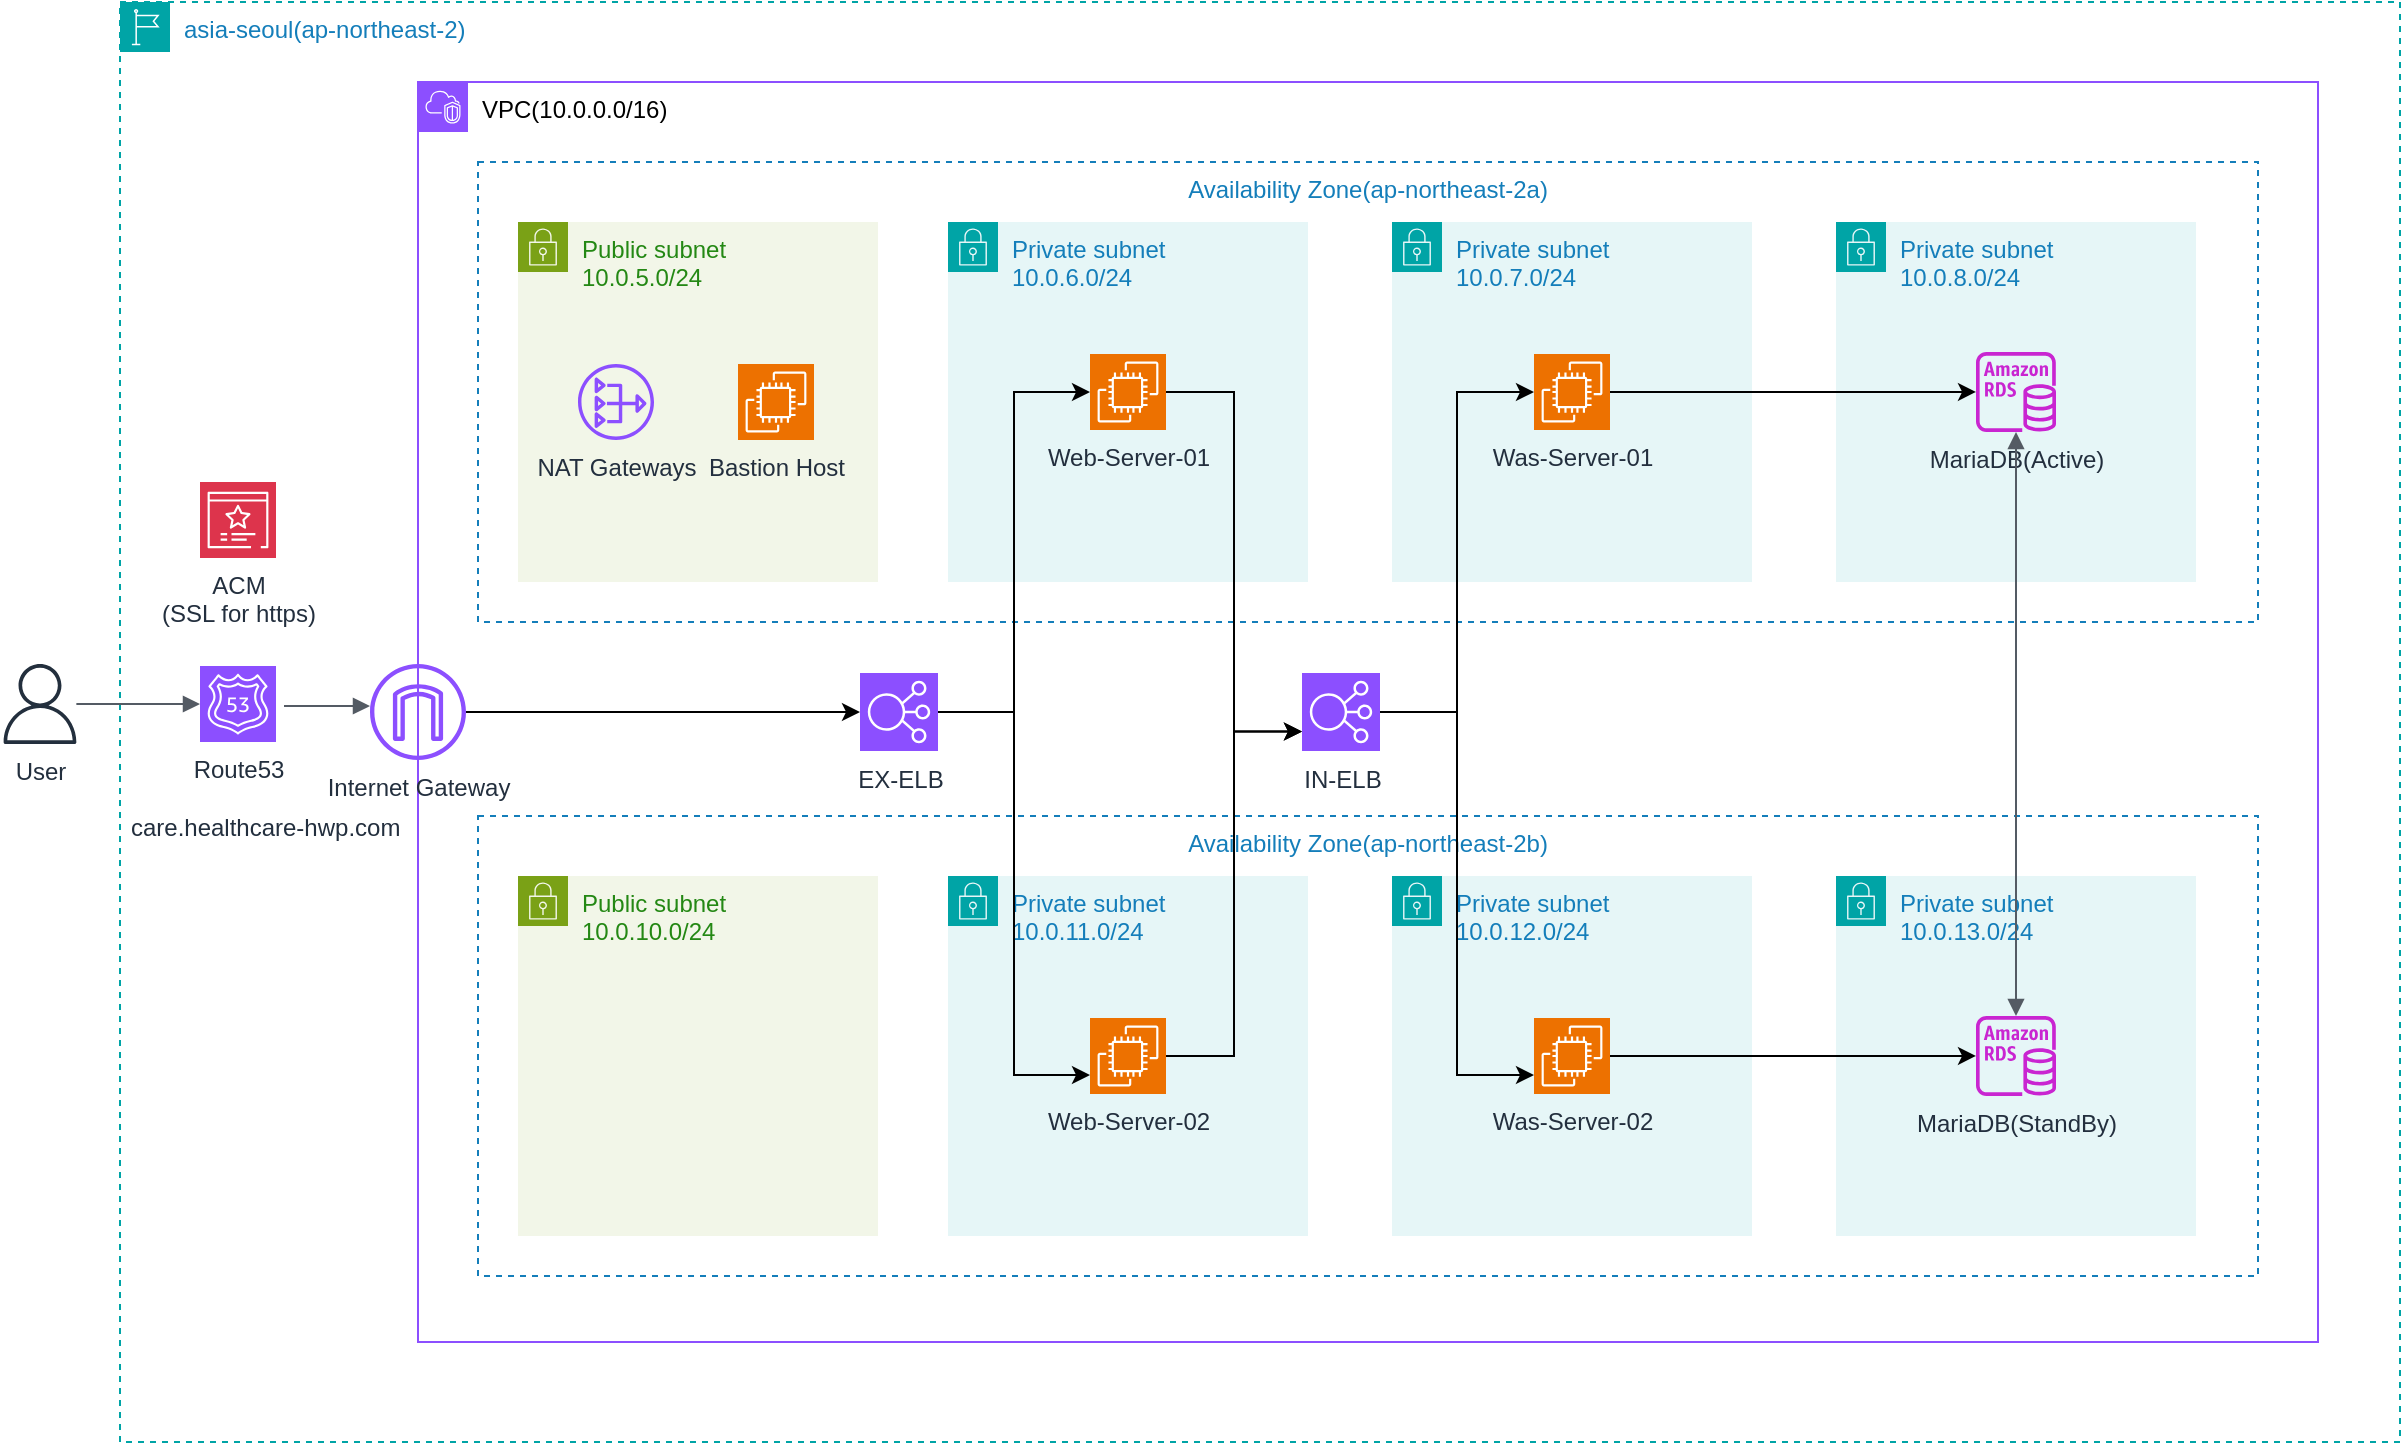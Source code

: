 <mxfile version="22.1.15" type="github">
  <diagram id="Ht1M8jgEwFfnCIfOTk4-" name="Page-1">
    <mxGraphModel dx="1434" dy="1573" grid="1" gridSize="10" guides="1" tooltips="1" connect="1" arrows="1" fold="1" page="1" pageScale="1" pageWidth="1169" pageHeight="827" math="0" shadow="0">
      <root>
        <mxCell id="0" />
        <mxCell id="1" parent="0" />
        <mxCell id="SSHrPmbD5YyF9d5csQY0-1" value="asia-seoul(ap-northeast-2)" style="points=[[0,0],[0.25,0],[0.5,0],[0.75,0],[1,0],[1,0.25],[1,0.5],[1,0.75],[1,1],[0.75,1],[0.5,1],[0.25,1],[0,1],[0,0.75],[0,0.5],[0,0.25]];outlineConnect=0;gradientColor=none;html=1;whiteSpace=wrap;fontSize=12;fontStyle=0;container=1;pointerEvents=0;collapsible=0;recursiveResize=0;shape=mxgraph.aws4.group;grIcon=mxgraph.aws4.group_region;strokeColor=#00A4A6;fillColor=none;verticalAlign=top;align=left;spacingLeft=30;fontColor=#147EBA;dashed=1;" vertex="1" parent="1">
          <mxGeometry x="70" y="-810" width="1140" height="720" as="geometry" />
        </mxCell>
        <mxCell id="SSHrPmbD5YyF9d5csQY0-2" value="&lt;font color=&quot;#000000&quot;&gt;VPC(10.0.0.0/16)&lt;/font&gt;" style="points=[[0,0],[0.25,0],[0.5,0],[0.75,0],[1,0],[1,0.25],[1,0.5],[1,0.75],[1,1],[0.75,1],[0.5,1],[0.25,1],[0,1],[0,0.75],[0,0.5],[0,0.25]];outlineConnect=0;gradientColor=none;html=1;whiteSpace=wrap;fontSize=12;fontStyle=0;container=1;pointerEvents=0;collapsible=0;recursiveResize=0;shape=mxgraph.aws4.group;grIcon=mxgraph.aws4.group_vpc2;strokeColor=#8C4FFF;fillColor=none;verticalAlign=top;align=left;spacingLeft=30;fontColor=#AAB7B8;dashed=0;" vertex="1" parent="SSHrPmbD5YyF9d5csQY0-1">
          <mxGeometry x="149" y="40" width="950" height="630" as="geometry" />
        </mxCell>
        <mxCell id="SSHrPmbD5YyF9d5csQY0-10" value="Availability Zone(ap-northeast-2a)" style="fillColor=none;strokeColor=#147EBA;dashed=1;verticalAlign=top;fontStyle=0;fontColor=#147EBA;whiteSpace=wrap;html=1;" vertex="1" parent="SSHrPmbD5YyF9d5csQY0-2">
          <mxGeometry x="30" y="40" width="890" height="230" as="geometry" />
        </mxCell>
        <mxCell id="SSHrPmbD5YyF9d5csQY0-11" value="Availability Zone(ap-northeast-2b)" style="fillColor=none;strokeColor=#147EBA;dashed=1;verticalAlign=top;fontStyle=0;fontColor=#147EBA;whiteSpace=wrap;html=1;" vertex="1" parent="SSHrPmbD5YyF9d5csQY0-2">
          <mxGeometry x="30" y="367" width="890" height="230" as="geometry" />
        </mxCell>
        <mxCell id="SSHrPmbD5YyF9d5csQY0-13" value="Public subnet&lt;br&gt;10.0.5.0/24" style="points=[[0,0],[0.25,0],[0.5,0],[0.75,0],[1,0],[1,0.25],[1,0.5],[1,0.75],[1,1],[0.75,1],[0.5,1],[0.25,1],[0,1],[0,0.75],[0,0.5],[0,0.25]];outlineConnect=0;gradientColor=none;html=1;whiteSpace=wrap;fontSize=12;fontStyle=0;container=1;pointerEvents=0;collapsible=0;recursiveResize=0;shape=mxgraph.aws4.group;grIcon=mxgraph.aws4.group_security_group;grStroke=0;strokeColor=#7AA116;fillColor=#F2F6E8;verticalAlign=top;align=left;spacingLeft=30;fontColor=#248814;dashed=0;" vertex="1" parent="SSHrPmbD5YyF9d5csQY0-2">
          <mxGeometry x="50" y="70" width="180" height="180" as="geometry" />
        </mxCell>
        <mxCell id="SSHrPmbD5YyF9d5csQY0-19" value="Bastion Host" style="sketch=0;points=[[0,0,0],[0.25,0,0],[0.5,0,0],[0.75,0,0],[1,0,0],[0,1,0],[0.25,1,0],[0.5,1,0],[0.75,1,0],[1,1,0],[0,0.25,0],[0,0.5,0],[0,0.75,0],[1,0.25,0],[1,0.5,0],[1,0.75,0]];outlineConnect=0;fontColor=#232F3E;fillColor=#ED7100;strokeColor=#ffffff;dashed=0;verticalLabelPosition=bottom;verticalAlign=top;align=center;html=1;fontSize=12;fontStyle=0;aspect=fixed;shape=mxgraph.aws4.resourceIcon;resIcon=mxgraph.aws4.ec2;" vertex="1" parent="SSHrPmbD5YyF9d5csQY0-13">
          <mxGeometry x="110" y="71" width="38" height="38" as="geometry" />
        </mxCell>
        <mxCell id="SSHrPmbD5YyF9d5csQY0-20" value="NAT Gateways" style="sketch=0;outlineConnect=0;fontColor=#232F3E;gradientColor=none;fillColor=#8C4FFF;strokeColor=none;dashed=0;verticalLabelPosition=bottom;verticalAlign=top;align=center;html=1;fontSize=12;fontStyle=0;aspect=fixed;pointerEvents=1;shape=mxgraph.aws4.nat_gateway;" vertex="1" parent="SSHrPmbD5YyF9d5csQY0-13">
          <mxGeometry x="30" y="71" width="38" height="38" as="geometry" />
        </mxCell>
        <mxCell id="SSHrPmbD5YyF9d5csQY0-16" value="Public subnet&lt;br&gt;10.0.10.0/24" style="points=[[0,0],[0.25,0],[0.5,0],[0.75,0],[1,0],[1,0.25],[1,0.5],[1,0.75],[1,1],[0.75,1],[0.5,1],[0.25,1],[0,1],[0,0.75],[0,0.5],[0,0.25]];outlineConnect=0;gradientColor=none;html=1;whiteSpace=wrap;fontSize=12;fontStyle=0;container=1;pointerEvents=0;collapsible=0;recursiveResize=0;shape=mxgraph.aws4.group;grIcon=mxgraph.aws4.group_security_group;grStroke=0;strokeColor=#7AA116;fillColor=#F2F6E8;verticalAlign=top;align=left;spacingLeft=30;fontColor=#248814;dashed=0;" vertex="1" parent="SSHrPmbD5YyF9d5csQY0-2">
          <mxGeometry x="50" y="397" width="180" height="180" as="geometry" />
        </mxCell>
        <mxCell id="SSHrPmbD5YyF9d5csQY0-17" value="Private subnet&lt;br&gt;10.0.6.0/24" style="points=[[0,0],[0.25,0],[0.5,0],[0.75,0],[1,0],[1,0.25],[1,0.5],[1,0.75],[1,1],[0.75,1],[0.5,1],[0.25,1],[0,1],[0,0.75],[0,0.5],[0,0.25]];outlineConnect=0;gradientColor=none;html=1;whiteSpace=wrap;fontSize=12;fontStyle=0;container=1;pointerEvents=0;collapsible=0;recursiveResize=0;shape=mxgraph.aws4.group;grIcon=mxgraph.aws4.group_security_group;grStroke=0;strokeColor=#00A4A6;fillColor=#E6F6F7;verticalAlign=top;align=left;spacingLeft=30;fontColor=#147EBA;dashed=0;" vertex="1" parent="SSHrPmbD5YyF9d5csQY0-2">
          <mxGeometry x="265" y="70" width="180" height="180" as="geometry" />
        </mxCell>
        <mxCell id="SSHrPmbD5YyF9d5csQY0-26" value="Web-Server-01" style="sketch=0;points=[[0,0,0],[0.25,0,0],[0.5,0,0],[0.75,0,0],[1,0,0],[0,1,0],[0.25,1,0],[0.5,1,0],[0.75,1,0],[1,1,0],[0,0.25,0],[0,0.5,0],[0,0.75,0],[1,0.25,0],[1,0.5,0],[1,0.75,0]];outlineConnect=0;fontColor=#232F3E;fillColor=#ED7100;strokeColor=#ffffff;dashed=0;verticalLabelPosition=bottom;verticalAlign=top;align=center;html=1;fontSize=12;fontStyle=0;aspect=fixed;shape=mxgraph.aws4.resourceIcon;resIcon=mxgraph.aws4.ec2;" vertex="1" parent="SSHrPmbD5YyF9d5csQY0-17">
          <mxGeometry x="71" y="66" width="38" height="38" as="geometry" />
        </mxCell>
        <mxCell id="SSHrPmbD5YyF9d5csQY0-18" value="Private subnet&lt;br&gt;10.0.11.0/24" style="points=[[0,0],[0.25,0],[0.5,0],[0.75,0],[1,0],[1,0.25],[1,0.5],[1,0.75],[1,1],[0.75,1],[0.5,1],[0.25,1],[0,1],[0,0.75],[0,0.5],[0,0.25]];outlineConnect=0;gradientColor=none;html=1;whiteSpace=wrap;fontSize=12;fontStyle=0;container=1;pointerEvents=0;collapsible=0;recursiveResize=0;shape=mxgraph.aws4.group;grIcon=mxgraph.aws4.group_security_group;grStroke=0;strokeColor=#00A4A6;fillColor=#E6F6F7;verticalAlign=top;align=left;spacingLeft=30;fontColor=#147EBA;dashed=0;" vertex="1" parent="SSHrPmbD5YyF9d5csQY0-2">
          <mxGeometry x="265" y="397" width="180" height="180" as="geometry" />
        </mxCell>
        <mxCell id="SSHrPmbD5YyF9d5csQY0-28" value="Web-Server-02" style="sketch=0;points=[[0,0,0],[0.25,0,0],[0.5,0,0],[0.75,0,0],[1,0,0],[0,1,0],[0.25,1,0],[0.5,1,0],[0.75,1,0],[1,1,0],[0,0.25,0],[0,0.5,0],[0,0.75,0],[1,0.25,0],[1,0.5,0],[1,0.75,0]];outlineConnect=0;fontColor=#232F3E;fillColor=#ED7100;strokeColor=#ffffff;dashed=0;verticalLabelPosition=bottom;verticalAlign=top;align=center;html=1;fontSize=12;fontStyle=0;aspect=fixed;shape=mxgraph.aws4.resourceIcon;resIcon=mxgraph.aws4.ec2;" vertex="1" parent="SSHrPmbD5YyF9d5csQY0-18">
          <mxGeometry x="71" y="71" width="38" height="38" as="geometry" />
        </mxCell>
        <mxCell id="SSHrPmbD5YyF9d5csQY0-22" value="Private subnet&lt;br&gt;10.0.7.0/24" style="points=[[0,0],[0.25,0],[0.5,0],[0.75,0],[1,0],[1,0.25],[1,0.5],[1,0.75],[1,1],[0.75,1],[0.5,1],[0.25,1],[0,1],[0,0.75],[0,0.5],[0,0.25]];outlineConnect=0;gradientColor=none;html=1;whiteSpace=wrap;fontSize=12;fontStyle=0;container=1;pointerEvents=0;collapsible=0;recursiveResize=0;shape=mxgraph.aws4.group;grIcon=mxgraph.aws4.group_security_group;grStroke=0;strokeColor=#00A4A6;fillColor=#E6F6F7;verticalAlign=top;align=left;spacingLeft=30;fontColor=#147EBA;dashed=0;" vertex="1" parent="SSHrPmbD5YyF9d5csQY0-2">
          <mxGeometry x="487" y="70" width="180" height="180" as="geometry" />
        </mxCell>
        <mxCell id="SSHrPmbD5YyF9d5csQY0-27" value="Was-Server-01" style="sketch=0;points=[[0,0,0],[0.25,0,0],[0.5,0,0],[0.75,0,0],[1,0,0],[0,1,0],[0.25,1,0],[0.5,1,0],[0.75,1,0],[1,1,0],[0,0.25,0],[0,0.5,0],[0,0.75,0],[1,0.25,0],[1,0.5,0],[1,0.75,0]];outlineConnect=0;fontColor=#232F3E;fillColor=#ED7100;strokeColor=#ffffff;dashed=0;verticalLabelPosition=bottom;verticalAlign=top;align=center;html=1;fontSize=12;fontStyle=0;aspect=fixed;shape=mxgraph.aws4.resourceIcon;resIcon=mxgraph.aws4.ec2;" vertex="1" parent="SSHrPmbD5YyF9d5csQY0-22">
          <mxGeometry x="71" y="66" width="38" height="38" as="geometry" />
        </mxCell>
        <mxCell id="SSHrPmbD5YyF9d5csQY0-23" value="Private subnet&lt;br&gt;10.0.12.0/24" style="points=[[0,0],[0.25,0],[0.5,0],[0.75,0],[1,0],[1,0.25],[1,0.5],[1,0.75],[1,1],[0.75,1],[0.5,1],[0.25,1],[0,1],[0,0.75],[0,0.5],[0,0.25]];outlineConnect=0;gradientColor=none;html=1;whiteSpace=wrap;fontSize=12;fontStyle=0;container=1;pointerEvents=0;collapsible=0;recursiveResize=0;shape=mxgraph.aws4.group;grIcon=mxgraph.aws4.group_security_group;grStroke=0;strokeColor=#00A4A6;fillColor=#E6F6F7;verticalAlign=top;align=left;spacingLeft=30;fontColor=#147EBA;dashed=0;" vertex="1" parent="SSHrPmbD5YyF9d5csQY0-2">
          <mxGeometry x="487" y="397" width="180" height="180" as="geometry" />
        </mxCell>
        <mxCell id="SSHrPmbD5YyF9d5csQY0-29" value="Was-Server-02" style="sketch=0;points=[[0,0,0],[0.25,0,0],[0.5,0,0],[0.75,0,0],[1,0,0],[0,1,0],[0.25,1,0],[0.5,1,0],[0.75,1,0],[1,1,0],[0,0.25,0],[0,0.5,0],[0,0.75,0],[1,0.25,0],[1,0.5,0],[1,0.75,0]];outlineConnect=0;fontColor=#232F3E;fillColor=#ED7100;strokeColor=#ffffff;dashed=0;verticalLabelPosition=bottom;verticalAlign=top;align=center;html=1;fontSize=12;fontStyle=0;aspect=fixed;shape=mxgraph.aws4.resourceIcon;resIcon=mxgraph.aws4.ec2;" vertex="1" parent="SSHrPmbD5YyF9d5csQY0-23">
          <mxGeometry x="71" y="71" width="38" height="38" as="geometry" />
        </mxCell>
        <mxCell id="SSHrPmbD5YyF9d5csQY0-24" value="Private subnet&lt;br&gt;10.0.8.0/24" style="points=[[0,0],[0.25,0],[0.5,0],[0.75,0],[1,0],[1,0.25],[1,0.5],[1,0.75],[1,1],[0.75,1],[0.5,1],[0.25,1],[0,1],[0,0.75],[0,0.5],[0,0.25]];outlineConnect=0;gradientColor=none;html=1;whiteSpace=wrap;fontSize=12;fontStyle=0;container=1;pointerEvents=0;collapsible=0;recursiveResize=0;shape=mxgraph.aws4.group;grIcon=mxgraph.aws4.group_security_group;grStroke=0;strokeColor=#00A4A6;fillColor=#E6F6F7;verticalAlign=top;align=left;spacingLeft=30;fontColor=#147EBA;dashed=0;" vertex="1" parent="SSHrPmbD5YyF9d5csQY0-2">
          <mxGeometry x="709" y="70" width="180" height="180" as="geometry" />
        </mxCell>
        <mxCell id="SSHrPmbD5YyF9d5csQY0-32" value="MariaDB(Active)" style="sketch=0;outlineConnect=0;fontColor=#232F3E;gradientColor=none;fillColor=#C925D1;strokeColor=none;dashed=0;verticalLabelPosition=bottom;verticalAlign=top;align=center;html=1;fontSize=12;fontStyle=0;aspect=fixed;pointerEvents=1;shape=mxgraph.aws4.rds_instance;" vertex="1" parent="SSHrPmbD5YyF9d5csQY0-24">
          <mxGeometry x="70" y="65" width="40" height="40" as="geometry" />
        </mxCell>
        <mxCell id="SSHrPmbD5YyF9d5csQY0-25" value="Private subnet&lt;br&gt;10.0.13.0/24" style="points=[[0,0],[0.25,0],[0.5,0],[0.75,0],[1,0],[1,0.25],[1,0.5],[1,0.75],[1,1],[0.75,1],[0.5,1],[0.25,1],[0,1],[0,0.75],[0,0.5],[0,0.25]];outlineConnect=0;gradientColor=none;html=1;whiteSpace=wrap;fontSize=12;fontStyle=0;container=1;pointerEvents=0;collapsible=0;recursiveResize=0;shape=mxgraph.aws4.group;grIcon=mxgraph.aws4.group_security_group;grStroke=0;strokeColor=#00A4A6;fillColor=#E6F6F7;verticalAlign=top;align=left;spacingLeft=30;fontColor=#147EBA;dashed=0;" vertex="1" parent="SSHrPmbD5YyF9d5csQY0-2">
          <mxGeometry x="709" y="397" width="180" height="180" as="geometry" />
        </mxCell>
        <mxCell id="SSHrPmbD5YyF9d5csQY0-33" value="MariaDB(StandBy)" style="sketch=0;outlineConnect=0;fontColor=#232F3E;gradientColor=none;fillColor=#C925D1;strokeColor=none;dashed=0;verticalLabelPosition=bottom;verticalAlign=top;align=center;html=1;fontSize=12;fontStyle=0;aspect=fixed;pointerEvents=1;shape=mxgraph.aws4.rds_instance;" vertex="1" parent="SSHrPmbD5YyF9d5csQY0-25">
          <mxGeometry x="70" y="70" width="40" height="40" as="geometry" />
        </mxCell>
        <mxCell id="SSHrPmbD5YyF9d5csQY0-41" value="" style="edgeStyle=orthogonalEdgeStyle;html=1;endArrow=block;elbow=vertical;startArrow=block;startFill=1;endFill=1;strokeColor=#545B64;rounded=0;" edge="1" parent="SSHrPmbD5YyF9d5csQY0-2" source="SSHrPmbD5YyF9d5csQY0-32" target="SSHrPmbD5YyF9d5csQY0-33">
          <mxGeometry width="100" relative="1" as="geometry">
            <mxPoint x="781" y="180" as="sourcePoint" />
            <mxPoint x="881" y="180" as="targetPoint" />
          </mxGeometry>
        </mxCell>
        <mxCell id="SSHrPmbD5YyF9d5csQY0-42" value="EX-ELB" style="sketch=0;points=[[0,0,0],[0.25,0,0],[0.5,0,0],[0.75,0,0],[1,0,0],[0,1,0],[0.25,1,0],[0.5,1,0],[0.75,1,0],[1,1,0],[0,0.25,0],[0,0.5,0],[0,0.75,0],[1,0.25,0],[1,0.5,0],[1,0.75,0]];outlineConnect=0;fontColor=#232F3E;fillColor=#8C4FFF;strokeColor=#ffffff;dashed=0;verticalLabelPosition=bottom;verticalAlign=top;align=center;html=1;fontSize=12;fontStyle=0;aspect=fixed;shape=mxgraph.aws4.resourceIcon;resIcon=mxgraph.aws4.elastic_load_balancing;" vertex="1" parent="SSHrPmbD5YyF9d5csQY0-2">
          <mxGeometry x="221" y="295.5" width="39" height="39" as="geometry" />
        </mxCell>
        <mxCell id="SSHrPmbD5YyF9d5csQY0-43" value="IN-ELB" style="sketch=0;points=[[0,0,0],[0.25,0,0],[0.5,0,0],[0.75,0,0],[1,0,0],[0,1,0],[0.25,1,0],[0.5,1,0],[0.75,1,0],[1,1,0],[0,0.25,0],[0,0.5,0],[0,0.75,0],[1,0.25,0],[1,0.5,0],[1,0.75,0]];outlineConnect=0;fontColor=#232F3E;fillColor=#8C4FFF;strokeColor=#ffffff;dashed=0;verticalLabelPosition=bottom;verticalAlign=top;align=center;html=1;fontSize=12;fontStyle=0;aspect=fixed;shape=mxgraph.aws4.resourceIcon;resIcon=mxgraph.aws4.elastic_load_balancing;" vertex="1" parent="SSHrPmbD5YyF9d5csQY0-2">
          <mxGeometry x="442" y="295.5" width="39" height="39" as="geometry" />
        </mxCell>
        <mxCell id="SSHrPmbD5YyF9d5csQY0-48" style="edgeStyle=orthogonalEdgeStyle;rounded=0;orthogonalLoop=1;jettySize=auto;html=1;entryX=0;entryY=0.5;entryDx=0;entryDy=0;entryPerimeter=0;" edge="1" parent="SSHrPmbD5YyF9d5csQY0-2" source="SSHrPmbD5YyF9d5csQY0-42" target="SSHrPmbD5YyF9d5csQY0-26">
          <mxGeometry relative="1" as="geometry" />
        </mxCell>
        <mxCell id="SSHrPmbD5YyF9d5csQY0-49" style="edgeStyle=orthogonalEdgeStyle;rounded=0;orthogonalLoop=1;jettySize=auto;html=1;entryX=0;entryY=0.75;entryDx=0;entryDy=0;entryPerimeter=0;" edge="1" parent="SSHrPmbD5YyF9d5csQY0-2" source="SSHrPmbD5YyF9d5csQY0-42" target="SSHrPmbD5YyF9d5csQY0-28">
          <mxGeometry relative="1" as="geometry" />
        </mxCell>
        <mxCell id="SSHrPmbD5YyF9d5csQY0-50" style="edgeStyle=orthogonalEdgeStyle;rounded=0;orthogonalLoop=1;jettySize=auto;html=1;entryX=0;entryY=0.75;entryDx=0;entryDy=0;entryPerimeter=0;" edge="1" parent="SSHrPmbD5YyF9d5csQY0-2" source="SSHrPmbD5YyF9d5csQY0-26" target="SSHrPmbD5YyF9d5csQY0-43">
          <mxGeometry relative="1" as="geometry" />
        </mxCell>
        <mxCell id="SSHrPmbD5YyF9d5csQY0-52" style="edgeStyle=orthogonalEdgeStyle;rounded=0;orthogonalLoop=1;jettySize=auto;html=1;entryX=0;entryY=0.75;entryDx=0;entryDy=0;entryPerimeter=0;" edge="1" parent="SSHrPmbD5YyF9d5csQY0-2" source="SSHrPmbD5YyF9d5csQY0-28" target="SSHrPmbD5YyF9d5csQY0-43">
          <mxGeometry relative="1" as="geometry" />
        </mxCell>
        <mxCell id="SSHrPmbD5YyF9d5csQY0-53" style="edgeStyle=orthogonalEdgeStyle;rounded=0;orthogonalLoop=1;jettySize=auto;html=1;entryX=0;entryY=0.5;entryDx=0;entryDy=0;entryPerimeter=0;" edge="1" parent="SSHrPmbD5YyF9d5csQY0-2" source="SSHrPmbD5YyF9d5csQY0-43" target="SSHrPmbD5YyF9d5csQY0-27">
          <mxGeometry relative="1" as="geometry" />
        </mxCell>
        <mxCell id="SSHrPmbD5YyF9d5csQY0-54" style="edgeStyle=orthogonalEdgeStyle;rounded=0;orthogonalLoop=1;jettySize=auto;html=1;entryX=0;entryY=0.75;entryDx=0;entryDy=0;entryPerimeter=0;" edge="1" parent="SSHrPmbD5YyF9d5csQY0-2" source="SSHrPmbD5YyF9d5csQY0-43" target="SSHrPmbD5YyF9d5csQY0-29">
          <mxGeometry relative="1" as="geometry" />
        </mxCell>
        <mxCell id="SSHrPmbD5YyF9d5csQY0-55" style="edgeStyle=orthogonalEdgeStyle;rounded=0;orthogonalLoop=1;jettySize=auto;html=1;" edge="1" parent="SSHrPmbD5YyF9d5csQY0-2" source="SSHrPmbD5YyF9d5csQY0-29" target="SSHrPmbD5YyF9d5csQY0-33">
          <mxGeometry relative="1" as="geometry" />
        </mxCell>
        <mxCell id="SSHrPmbD5YyF9d5csQY0-56" style="edgeStyle=orthogonalEdgeStyle;rounded=0;orthogonalLoop=1;jettySize=auto;html=1;" edge="1" parent="SSHrPmbD5YyF9d5csQY0-2" source="SSHrPmbD5YyF9d5csQY0-27" target="SSHrPmbD5YyF9d5csQY0-32">
          <mxGeometry relative="1" as="geometry" />
        </mxCell>
        <mxCell id="SSHrPmbD5YyF9d5csQY0-3" value="Route53&lt;br&gt;&lt;br&gt;&amp;nbsp; &amp;nbsp; &amp;nbsp; &amp;nbsp; care.healthcare-hwp.com" style="sketch=0;points=[[0,0,0],[0.25,0,0],[0.5,0,0],[0.75,0,0],[1,0,0],[0,1,0],[0.25,1,0],[0.5,1,0],[0.75,1,0],[1,1,0],[0,0.25,0],[0,0.5,0],[0,0.75,0],[1,0.25,0],[1,0.5,0],[1,0.75,0]];outlineConnect=0;fontColor=#232F3E;fillColor=#8C4FFF;strokeColor=#ffffff;dashed=0;verticalLabelPosition=bottom;verticalAlign=top;align=center;html=1;fontSize=12;fontStyle=0;aspect=fixed;shape=mxgraph.aws4.resourceIcon;resIcon=mxgraph.aws4.route_53;" vertex="1" parent="SSHrPmbD5YyF9d5csQY0-1">
          <mxGeometry x="40" y="332" width="38" height="38" as="geometry" />
        </mxCell>
        <mxCell id="SSHrPmbD5YyF9d5csQY0-12" style="edgeStyle=orthogonalEdgeStyle;rounded=0;orthogonalLoop=1;jettySize=auto;html=1;exitX=0.5;exitY=1;exitDx=0;exitDy=0;" edge="1" parent="SSHrPmbD5YyF9d5csQY0-1" source="SSHrPmbD5YyF9d5csQY0-2" target="SSHrPmbD5YyF9d5csQY0-2">
          <mxGeometry relative="1" as="geometry" />
        </mxCell>
        <mxCell id="SSHrPmbD5YyF9d5csQY0-47" style="edgeStyle=orthogonalEdgeStyle;rounded=0;orthogonalLoop=1;jettySize=auto;html=1;" edge="1" parent="SSHrPmbD5YyF9d5csQY0-1" source="SSHrPmbD5YyF9d5csQY0-7" target="SSHrPmbD5YyF9d5csQY0-42">
          <mxGeometry relative="1" as="geometry" />
        </mxCell>
        <mxCell id="SSHrPmbD5YyF9d5csQY0-7" value="Internet Gateway" style="sketch=0;outlineConnect=0;fontColor=#232F3E;gradientColor=none;fillColor=#8C4FFF;strokeColor=none;dashed=0;verticalLabelPosition=bottom;verticalAlign=top;align=center;html=1;fontSize=12;fontStyle=0;aspect=fixed;pointerEvents=1;shape=mxgraph.aws4.internet_gateway;" vertex="1" parent="SSHrPmbD5YyF9d5csQY0-1">
          <mxGeometry x="125" y="331" width="48" height="48" as="geometry" />
        </mxCell>
        <mxCell id="SSHrPmbD5YyF9d5csQY0-46" value="" style="edgeStyle=orthogonalEdgeStyle;html=1;endArrow=block;elbow=vertical;startArrow=none;endFill=1;strokeColor=#545B64;rounded=0;" edge="1" parent="SSHrPmbD5YyF9d5csQY0-1">
          <mxGeometry width="100" relative="1" as="geometry">
            <mxPoint x="82" y="352" as="sourcePoint" />
            <mxPoint x="125" y="352" as="targetPoint" />
          </mxGeometry>
        </mxCell>
        <mxCell id="SSHrPmbD5YyF9d5csQY0-57" value="ACM&lt;br&gt;(SSL for https)" style="sketch=0;points=[[0,0,0],[0.25,0,0],[0.5,0,0],[0.75,0,0],[1,0,0],[0,1,0],[0.25,1,0],[0.5,1,0],[0.75,1,0],[1,1,0],[0,0.25,0],[0,0.5,0],[0,0.75,0],[1,0.25,0],[1,0.5,0],[1,0.75,0]];outlineConnect=0;fontColor=#232F3E;fillColor=#DD344C;strokeColor=#ffffff;dashed=0;verticalLabelPosition=bottom;verticalAlign=top;align=center;html=1;fontSize=12;fontStyle=0;aspect=fixed;shape=mxgraph.aws4.resourceIcon;resIcon=mxgraph.aws4.certificate_manager_3;" vertex="1" parent="SSHrPmbD5YyF9d5csQY0-1">
          <mxGeometry x="40" y="240" width="38" height="38" as="geometry" />
        </mxCell>
        <mxCell id="SSHrPmbD5YyF9d5csQY0-4" value="User" style="sketch=0;outlineConnect=0;fontColor=#232F3E;gradientColor=none;fillColor=#232F3D;strokeColor=none;dashed=0;verticalLabelPosition=bottom;verticalAlign=top;align=center;html=1;fontSize=12;fontStyle=0;aspect=fixed;pointerEvents=1;shape=mxgraph.aws4.user;" vertex="1" parent="1">
          <mxGeometry x="10" y="-479" width="40" height="40" as="geometry" />
        </mxCell>
        <mxCell id="SSHrPmbD5YyF9d5csQY0-6" value="" style="edgeStyle=orthogonalEdgeStyle;html=1;endArrow=block;elbow=vertical;startArrow=none;endFill=1;strokeColor=#545B64;rounded=0;entryX=0;entryY=0.5;entryDx=0;entryDy=0;entryPerimeter=0;" edge="1" parent="1" source="SSHrPmbD5YyF9d5csQY0-4" target="SSHrPmbD5YyF9d5csQY0-3">
          <mxGeometry width="100" relative="1" as="geometry">
            <mxPoint x="50" y="-479.5" as="sourcePoint" />
            <mxPoint x="90" y="-479" as="targetPoint" />
          </mxGeometry>
        </mxCell>
      </root>
    </mxGraphModel>
  </diagram>
</mxfile>
